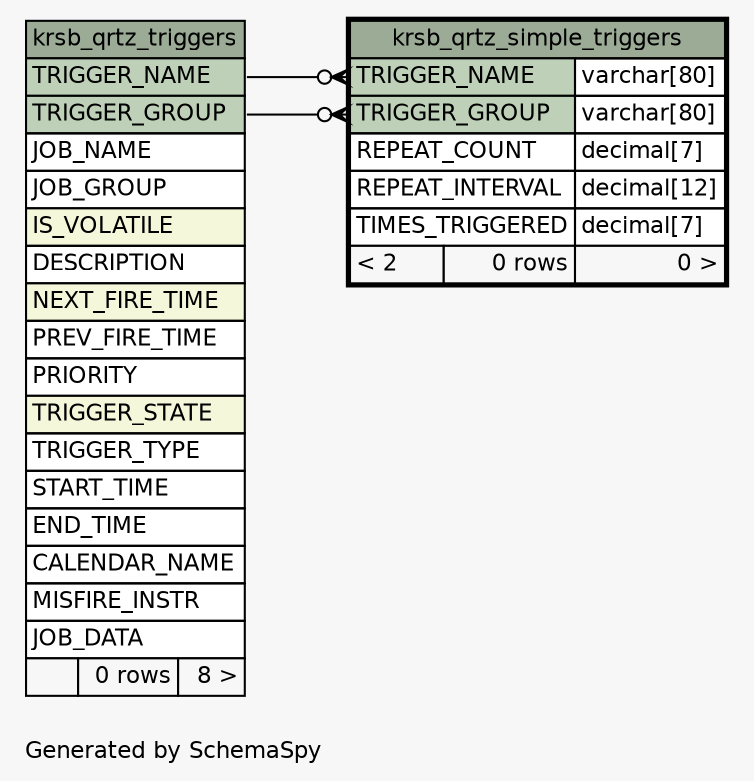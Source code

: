 // dot 2.28.0 on Mac OS X 10.7.2
// SchemaSpy rev 590
digraph "oneDegreeRelationshipsDiagram" {
  graph [
    rankdir="RL"
    bgcolor="#f7f7f7"
    label="\nGenerated by SchemaSpy"
    labeljust="l"
    nodesep="0.18"
    ranksep="0.46"
    fontname="Helvetica"
    fontsize="11"
  ];
  node [
    fontname="Helvetica"
    fontsize="11"
    shape="plaintext"
  ];
  edge [
    arrowsize="0.8"
  ];
  "krsb_qrtz_simple_triggers":"TRIGGER_GROUP":w -> "krsb_qrtz_triggers":"TRIGGER_GROUP":e [arrowhead=none dir=back arrowtail=crowodot];
  "krsb_qrtz_simple_triggers":"TRIGGER_NAME":w -> "krsb_qrtz_triggers":"TRIGGER_NAME":e [arrowhead=none dir=back arrowtail=crowodot];
  "krsb_qrtz_simple_triggers" [
    label=<
    <TABLE BORDER="2" CELLBORDER="1" CELLSPACING="0" BGCOLOR="#ffffff">
      <TR><TD COLSPAN="3" BGCOLOR="#9bab96" ALIGN="CENTER">krsb_qrtz_simple_triggers</TD></TR>
      <TR><TD PORT="TRIGGER_NAME" COLSPAN="2" BGCOLOR="#bed1b8" ALIGN="LEFT">TRIGGER_NAME</TD><TD PORT="TRIGGER_NAME.type" ALIGN="LEFT">varchar[80]</TD></TR>
      <TR><TD PORT="TRIGGER_GROUP" COLSPAN="2" BGCOLOR="#bed1b8" ALIGN="LEFT">TRIGGER_GROUP</TD><TD PORT="TRIGGER_GROUP.type" ALIGN="LEFT">varchar[80]</TD></TR>
      <TR><TD PORT="REPEAT_COUNT" COLSPAN="2" ALIGN="LEFT">REPEAT_COUNT</TD><TD PORT="REPEAT_COUNT.type" ALIGN="LEFT">decimal[7]</TD></TR>
      <TR><TD PORT="REPEAT_INTERVAL" COLSPAN="2" ALIGN="LEFT">REPEAT_INTERVAL</TD><TD PORT="REPEAT_INTERVAL.type" ALIGN="LEFT">decimal[12]</TD></TR>
      <TR><TD PORT="TIMES_TRIGGERED" COLSPAN="2" ALIGN="LEFT">TIMES_TRIGGERED</TD><TD PORT="TIMES_TRIGGERED.type" ALIGN="LEFT">decimal[7]</TD></TR>
      <TR><TD ALIGN="LEFT" BGCOLOR="#f7f7f7">&lt; 2</TD><TD ALIGN="RIGHT" BGCOLOR="#f7f7f7">0 rows</TD><TD ALIGN="RIGHT" BGCOLOR="#f7f7f7">0 &gt;</TD></TR>
    </TABLE>>
    URL="krsb_qrtz_simple_triggers.html"
    tooltip="krsb_qrtz_simple_triggers"
  ];
  "krsb_qrtz_triggers" [
    label=<
    <TABLE BORDER="0" CELLBORDER="1" CELLSPACING="0" BGCOLOR="#ffffff">
      <TR><TD COLSPAN="3" BGCOLOR="#9bab96" ALIGN="CENTER">krsb_qrtz_triggers</TD></TR>
      <TR><TD PORT="TRIGGER_NAME" COLSPAN="3" BGCOLOR="#bed1b8" ALIGN="LEFT">TRIGGER_NAME</TD></TR>
      <TR><TD PORT="TRIGGER_GROUP" COLSPAN="3" BGCOLOR="#bed1b8" ALIGN="LEFT">TRIGGER_GROUP</TD></TR>
      <TR><TD PORT="JOB_NAME" COLSPAN="3" ALIGN="LEFT">JOB_NAME</TD></TR>
      <TR><TD PORT="JOB_GROUP" COLSPAN="3" ALIGN="LEFT">JOB_GROUP</TD></TR>
      <TR><TD PORT="IS_VOLATILE" COLSPAN="3" BGCOLOR="#f4f7da" ALIGN="LEFT">IS_VOLATILE</TD></TR>
      <TR><TD PORT="DESCRIPTION" COLSPAN="3" ALIGN="LEFT">DESCRIPTION</TD></TR>
      <TR><TD PORT="NEXT_FIRE_TIME" COLSPAN="3" BGCOLOR="#f4f7da" ALIGN="LEFT">NEXT_FIRE_TIME</TD></TR>
      <TR><TD PORT="PREV_FIRE_TIME" COLSPAN="3" ALIGN="LEFT">PREV_FIRE_TIME</TD></TR>
      <TR><TD PORT="PRIORITY" COLSPAN="3" ALIGN="LEFT">PRIORITY</TD></TR>
      <TR><TD PORT="TRIGGER_STATE" COLSPAN="3" BGCOLOR="#f4f7da" ALIGN="LEFT">TRIGGER_STATE</TD></TR>
      <TR><TD PORT="TRIGGER_TYPE" COLSPAN="3" ALIGN="LEFT">TRIGGER_TYPE</TD></TR>
      <TR><TD PORT="START_TIME" COLSPAN="3" ALIGN="LEFT">START_TIME</TD></TR>
      <TR><TD PORT="END_TIME" COLSPAN="3" ALIGN="LEFT">END_TIME</TD></TR>
      <TR><TD PORT="CALENDAR_NAME" COLSPAN="3" ALIGN="LEFT">CALENDAR_NAME</TD></TR>
      <TR><TD PORT="MISFIRE_INSTR" COLSPAN="3" ALIGN="LEFT">MISFIRE_INSTR</TD></TR>
      <TR><TD PORT="JOB_DATA" COLSPAN="3" ALIGN="LEFT">JOB_DATA</TD></TR>
      <TR><TD ALIGN="LEFT" BGCOLOR="#f7f7f7">  </TD><TD ALIGN="RIGHT" BGCOLOR="#f7f7f7">0 rows</TD><TD ALIGN="RIGHT" BGCOLOR="#f7f7f7">8 &gt;</TD></TR>
    </TABLE>>
    URL="krsb_qrtz_triggers.html"
    tooltip="krsb_qrtz_triggers"
  ];
}
